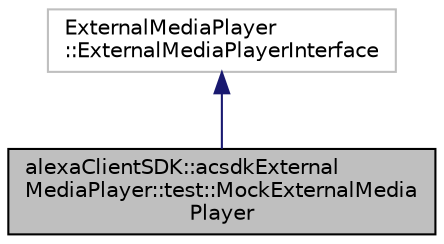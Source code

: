 digraph "alexaClientSDK::acsdkExternalMediaPlayer::test::MockExternalMediaPlayer"
{
 // LATEX_PDF_SIZE
  edge [fontname="Helvetica",fontsize="10",labelfontname="Helvetica",labelfontsize="10"];
  node [fontname="Helvetica",fontsize="10",shape=record];
  Node1 [label="alexaClientSDK::acsdkExternal\lMediaPlayer::test::MockExternalMedia\lPlayer",height=0.2,width=0.4,color="black", fillcolor="grey75", style="filled", fontcolor="black",tooltip=" "];
  Node2 -> Node1 [dir="back",color="midnightblue",fontsize="10",style="solid",fontname="Helvetica"];
  Node2 [label="ExternalMediaPlayer\l::ExternalMediaPlayerInterface",height=0.2,width=0.4,color="grey75", fillcolor="white", style="filled",tooltip=" "];
}
